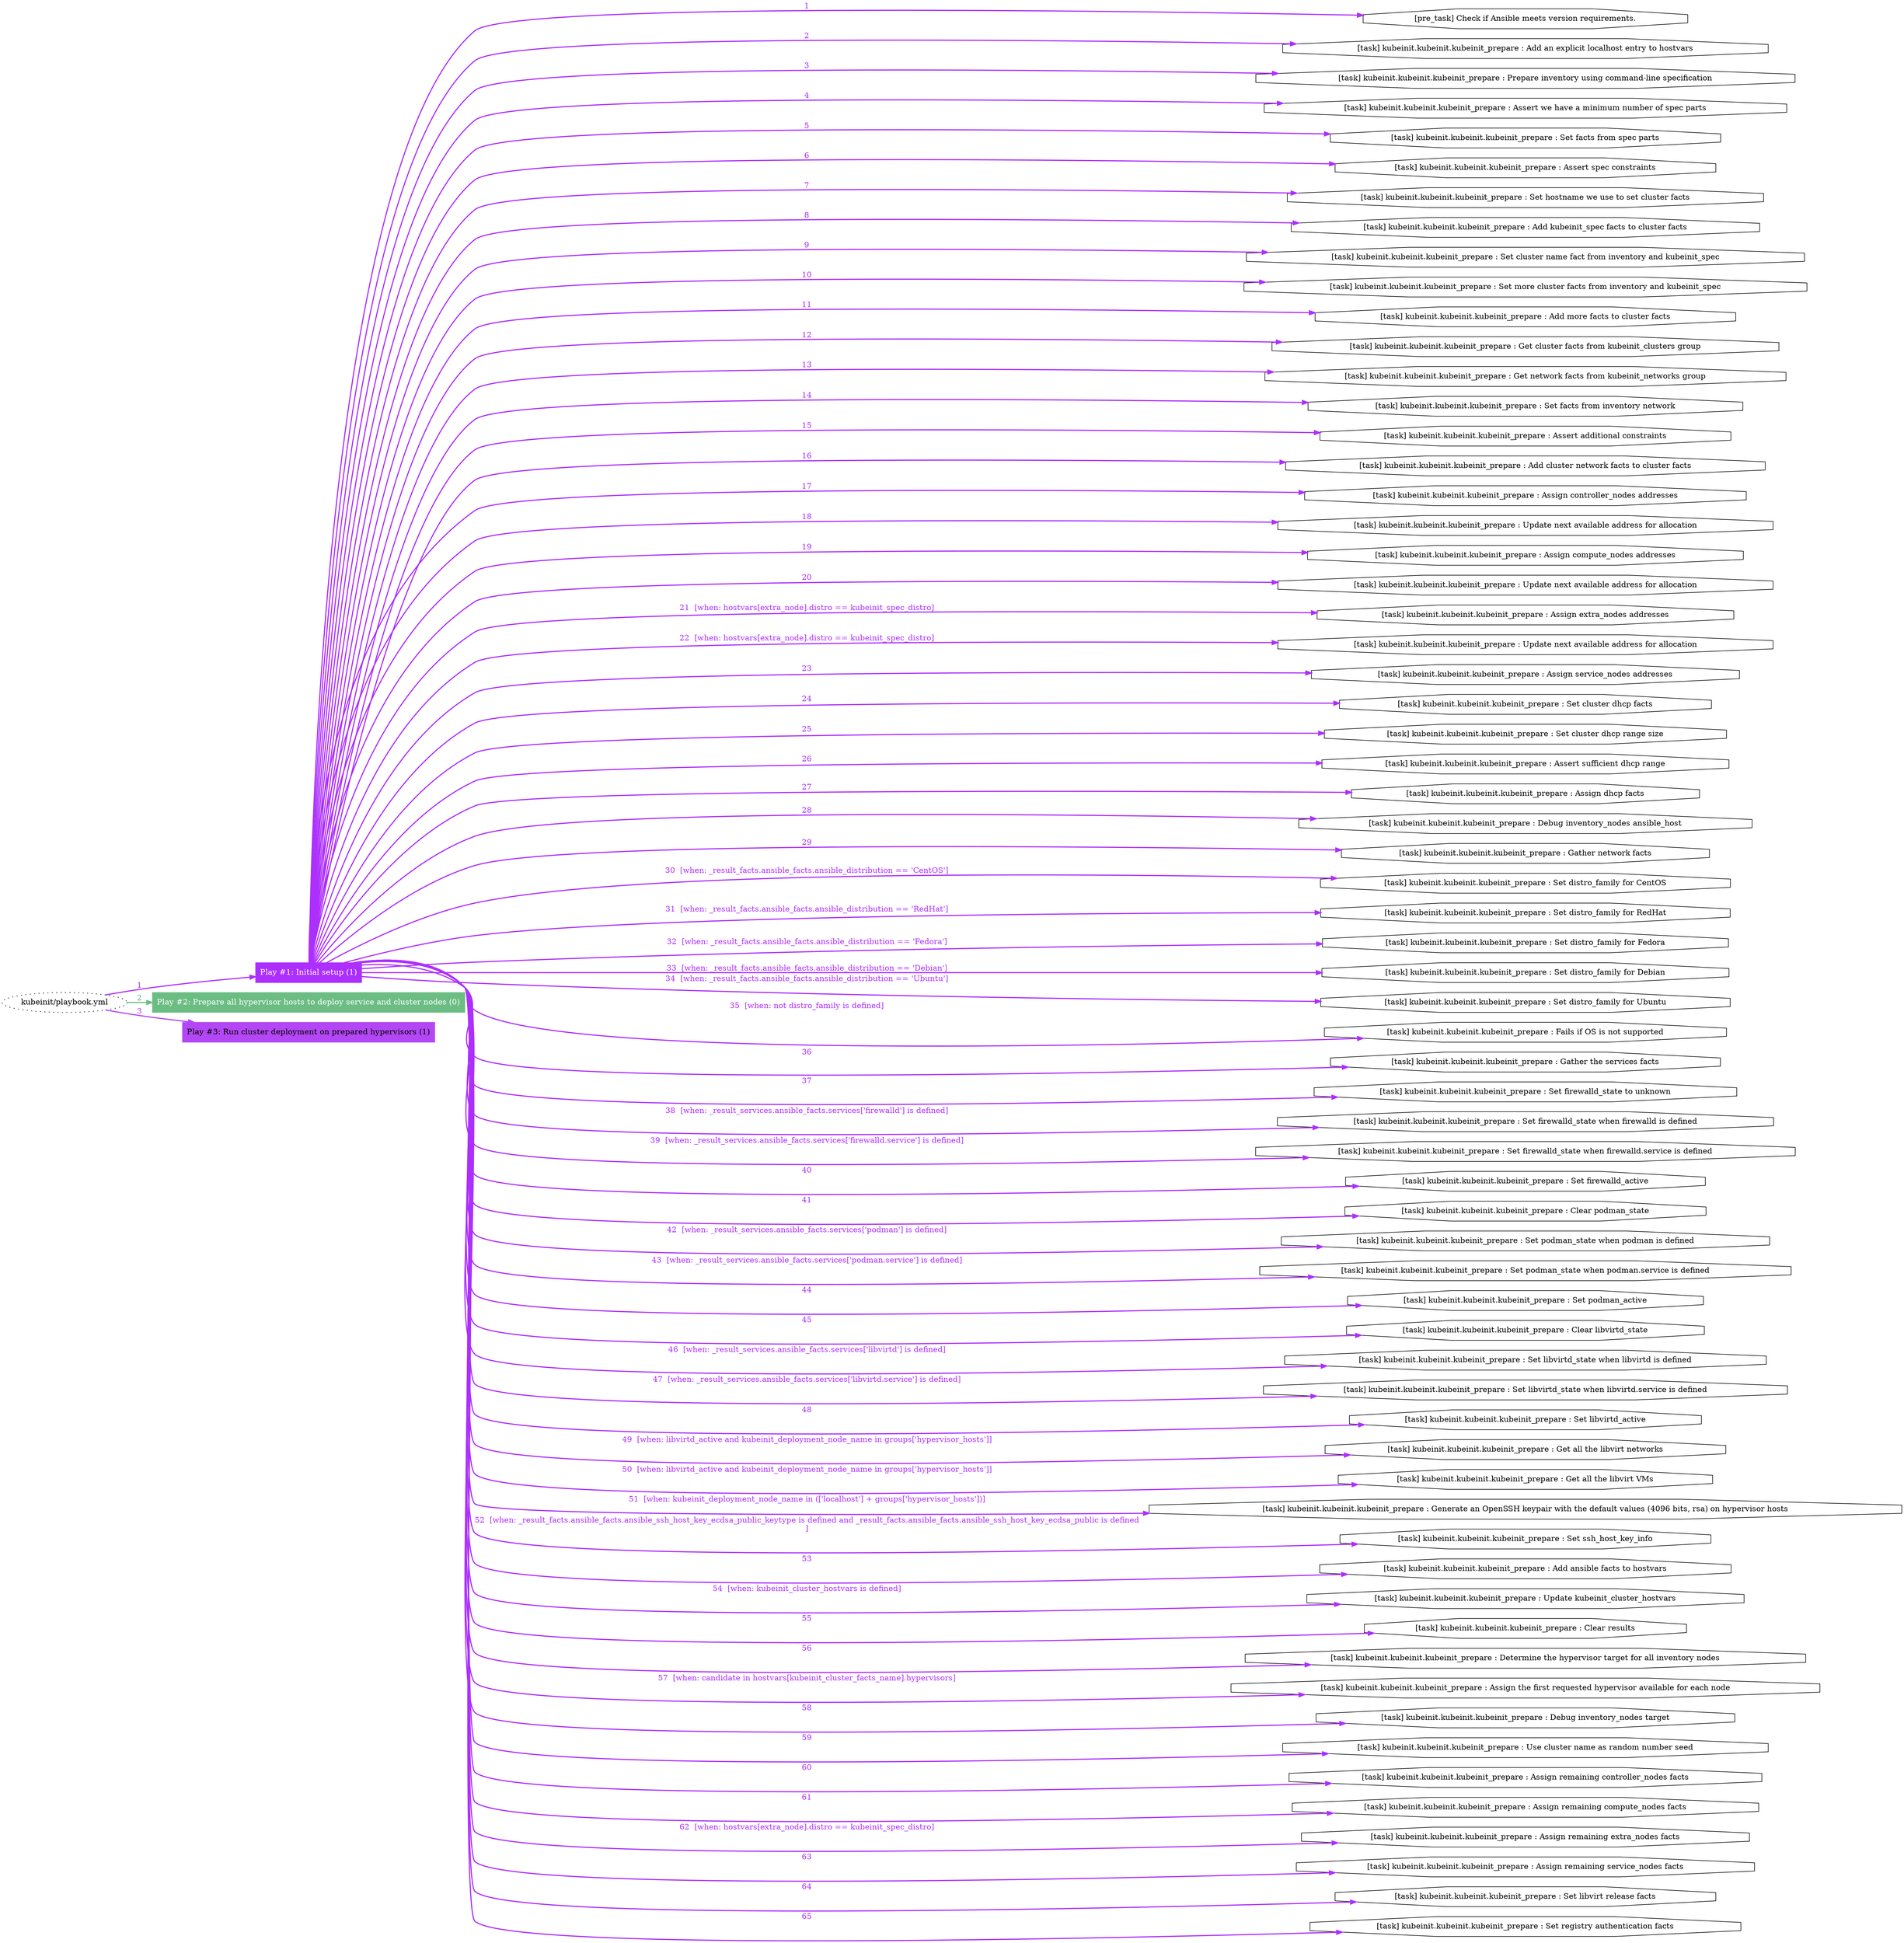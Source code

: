 digraph "kubeinit/playbook.yml "{
	graph [concentrate=true ordering=in rankdir=LR ratio=fill]
	edge [esep=5 sep=10]
	"kubeinit/playbook.yml" [id=root_node style=dotted]
	subgraph "Play #1: Initial setup (1) "{
		"Play #1: Initial setup (1)" [color="#ad2ffe" fontcolor="#ffffff" id="play_85f98aa2-7272-4860-944a-672afdf9c02b" shape=box style=filled tooltip=localhost]
		"kubeinit/playbook.yml" -> "Play #1: Initial setup (1)" [label=1 color="#ad2ffe" fontcolor="#ad2ffe" id="edge_bee82f68-57a7-465c-a3fe-b91fc45c7a38" style=bold]
		"pre_task_0b13c96c-b40e-46e1-85a1-dcf2ff8e870e" [label="[pre_task] Check if Ansible meets version requirements." id="pre_task_0b13c96c-b40e-46e1-85a1-dcf2ff8e870e" shape=octagon tooltip="[pre_task] Check if Ansible meets version requirements."]
		"Play #1: Initial setup (1)" -> "pre_task_0b13c96c-b40e-46e1-85a1-dcf2ff8e870e" [label=1 color="#ad2ffe" fontcolor="#ad2ffe" id="edge_7c821c90-4f1f-4e25-962b-9cdc7c65950f" style=bold]
		"task_e8d14bb6-fc45-49d2-8e25-b432fdca646a" [label="[task] kubeinit.kubeinit.kubeinit_prepare : Add an explicit localhost entry to hostvars" id="task_e8d14bb6-fc45-49d2-8e25-b432fdca646a" shape=octagon tooltip="[task] kubeinit.kubeinit.kubeinit_prepare : Add an explicit localhost entry to hostvars"]
		"Play #1: Initial setup (1)" -> "task_e8d14bb6-fc45-49d2-8e25-b432fdca646a" [label=2 color="#ad2ffe" fontcolor="#ad2ffe" id="edge_2664a921-01a7-4589-8a34-1e6cad5d8dda" style=bold]
		"task_44ff8f70-db85-4cae-84d9-29230e5cb928" [label="[task] kubeinit.kubeinit.kubeinit_prepare : Prepare inventory using command-line specification" id="task_44ff8f70-db85-4cae-84d9-29230e5cb928" shape=octagon tooltip="[task] kubeinit.kubeinit.kubeinit_prepare : Prepare inventory using command-line specification"]
		"Play #1: Initial setup (1)" -> "task_44ff8f70-db85-4cae-84d9-29230e5cb928" [label=3 color="#ad2ffe" fontcolor="#ad2ffe" id="edge_6976e82c-d2b3-42cf-86ef-633eb80fd95a" style=bold]
		"task_c39396b8-ba9a-43a5-b8e7-5331114a718a" [label="[task] kubeinit.kubeinit.kubeinit_prepare : Assert we have a minimum number of spec parts" id="task_c39396b8-ba9a-43a5-b8e7-5331114a718a" shape=octagon tooltip="[task] kubeinit.kubeinit.kubeinit_prepare : Assert we have a minimum number of spec parts"]
		"Play #1: Initial setup (1)" -> "task_c39396b8-ba9a-43a5-b8e7-5331114a718a" [label=4 color="#ad2ffe" fontcolor="#ad2ffe" id="edge_ace7a43d-45cc-4c57-9348-526d9c094c26" style=bold]
		"task_4a242809-73ed-4d2f-8b7e-e09b91ec3098" [label="[task] kubeinit.kubeinit.kubeinit_prepare : Set facts from spec parts" id="task_4a242809-73ed-4d2f-8b7e-e09b91ec3098" shape=octagon tooltip="[task] kubeinit.kubeinit.kubeinit_prepare : Set facts from spec parts"]
		"Play #1: Initial setup (1)" -> "task_4a242809-73ed-4d2f-8b7e-e09b91ec3098" [label=5 color="#ad2ffe" fontcolor="#ad2ffe" id="edge_6159eca6-afd0-4c97-bc86-f189c5b9dec2" style=bold]
		"task_bd202589-1823-4b2c-a0e6-b6f2c77e70aa" [label="[task] kubeinit.kubeinit.kubeinit_prepare : Assert spec constraints" id="task_bd202589-1823-4b2c-a0e6-b6f2c77e70aa" shape=octagon tooltip="[task] kubeinit.kubeinit.kubeinit_prepare : Assert spec constraints"]
		"Play #1: Initial setup (1)" -> "task_bd202589-1823-4b2c-a0e6-b6f2c77e70aa" [label=6 color="#ad2ffe" fontcolor="#ad2ffe" id="edge_046521ff-db87-4fd6-8dc5-e0011345d3fb" style=bold]
		"task_58e74cc3-2051-4f92-8abe-c05022a5178f" [label="[task] kubeinit.kubeinit.kubeinit_prepare : Set hostname we use to set cluster facts" id="task_58e74cc3-2051-4f92-8abe-c05022a5178f" shape=octagon tooltip="[task] kubeinit.kubeinit.kubeinit_prepare : Set hostname we use to set cluster facts"]
		"Play #1: Initial setup (1)" -> "task_58e74cc3-2051-4f92-8abe-c05022a5178f" [label=7 color="#ad2ffe" fontcolor="#ad2ffe" id="edge_83b0d4e1-4d80-46cf-9615-b186bd8ba508" style=bold]
		"task_3469007b-f277-42da-8ceb-2640a36fbd62" [label="[task] kubeinit.kubeinit.kubeinit_prepare : Add kubeinit_spec facts to cluster facts" id="task_3469007b-f277-42da-8ceb-2640a36fbd62" shape=octagon tooltip="[task] kubeinit.kubeinit.kubeinit_prepare : Add kubeinit_spec facts to cluster facts"]
		"Play #1: Initial setup (1)" -> "task_3469007b-f277-42da-8ceb-2640a36fbd62" [label=8 color="#ad2ffe" fontcolor="#ad2ffe" id="edge_5d8fc4b8-c6fe-4eff-ae0e-428b418e5070" style=bold]
		"task_0a28b89b-e5cc-4c5a-9b11-f0699ba9cd1a" [label="[task] kubeinit.kubeinit.kubeinit_prepare : Set cluster name fact from inventory and kubeinit_spec" id="task_0a28b89b-e5cc-4c5a-9b11-f0699ba9cd1a" shape=octagon tooltip="[task] kubeinit.kubeinit.kubeinit_prepare : Set cluster name fact from inventory and kubeinit_spec"]
		"Play #1: Initial setup (1)" -> "task_0a28b89b-e5cc-4c5a-9b11-f0699ba9cd1a" [label=9 color="#ad2ffe" fontcolor="#ad2ffe" id="edge_2155b0cd-0a04-4a2e-8b3f-07aaf4f93c18" style=bold]
		"task_06d06e94-f7ed-48cd-92dd-e3b94001b585" [label="[task] kubeinit.kubeinit.kubeinit_prepare : Set more cluster facts from inventory and kubeinit_spec" id="task_06d06e94-f7ed-48cd-92dd-e3b94001b585" shape=octagon tooltip="[task] kubeinit.kubeinit.kubeinit_prepare : Set more cluster facts from inventory and kubeinit_spec"]
		"Play #1: Initial setup (1)" -> "task_06d06e94-f7ed-48cd-92dd-e3b94001b585" [label=10 color="#ad2ffe" fontcolor="#ad2ffe" id="edge_065a3dad-8187-4f14-92ea-8b223f694e6a" style=bold]
		"task_d1d0bd7d-b980-4d9e-b0c3-ff8c0bbebefb" [label="[task] kubeinit.kubeinit.kubeinit_prepare : Add more facts to cluster facts" id="task_d1d0bd7d-b980-4d9e-b0c3-ff8c0bbebefb" shape=octagon tooltip="[task] kubeinit.kubeinit.kubeinit_prepare : Add more facts to cluster facts"]
		"Play #1: Initial setup (1)" -> "task_d1d0bd7d-b980-4d9e-b0c3-ff8c0bbebefb" [label=11 color="#ad2ffe" fontcolor="#ad2ffe" id="edge_aa521367-e450-498d-b20e-c103a44f21ad" style=bold]
		"task_007db827-6aaf-4e3e-9499-f80d452cee43" [label="[task] kubeinit.kubeinit.kubeinit_prepare : Get cluster facts from kubeinit_clusters group" id="task_007db827-6aaf-4e3e-9499-f80d452cee43" shape=octagon tooltip="[task] kubeinit.kubeinit.kubeinit_prepare : Get cluster facts from kubeinit_clusters group"]
		"Play #1: Initial setup (1)" -> "task_007db827-6aaf-4e3e-9499-f80d452cee43" [label=12 color="#ad2ffe" fontcolor="#ad2ffe" id="edge_cdac5c68-812b-454f-80ea-7685733ea568" style=bold]
		"task_ccfc2839-a150-4084-9fcc-b307a5ceec55" [label="[task] kubeinit.kubeinit.kubeinit_prepare : Get network facts from kubeinit_networks group" id="task_ccfc2839-a150-4084-9fcc-b307a5ceec55" shape=octagon tooltip="[task] kubeinit.kubeinit.kubeinit_prepare : Get network facts from kubeinit_networks group"]
		"Play #1: Initial setup (1)" -> "task_ccfc2839-a150-4084-9fcc-b307a5ceec55" [label=13 color="#ad2ffe" fontcolor="#ad2ffe" id="edge_73dd0ba1-c5d6-4d99-bbc0-58a6dc2fa576" style=bold]
		"task_8d4c37a6-54c4-46ea-b056-4344f452cb92" [label="[task] kubeinit.kubeinit.kubeinit_prepare : Set facts from inventory network" id="task_8d4c37a6-54c4-46ea-b056-4344f452cb92" shape=octagon tooltip="[task] kubeinit.kubeinit.kubeinit_prepare : Set facts from inventory network"]
		"Play #1: Initial setup (1)" -> "task_8d4c37a6-54c4-46ea-b056-4344f452cb92" [label=14 color="#ad2ffe" fontcolor="#ad2ffe" id="edge_8526535d-c6df-4be4-9066-2851f119b962" style=bold]
		"task_d8098aa3-0ceb-483e-bb4e-144bc1e59acf" [label="[task] kubeinit.kubeinit.kubeinit_prepare : Assert additional constraints" id="task_d8098aa3-0ceb-483e-bb4e-144bc1e59acf" shape=octagon tooltip="[task] kubeinit.kubeinit.kubeinit_prepare : Assert additional constraints"]
		"Play #1: Initial setup (1)" -> "task_d8098aa3-0ceb-483e-bb4e-144bc1e59acf" [label=15 color="#ad2ffe" fontcolor="#ad2ffe" id="edge_20915aca-1e57-4fdc-b740-994840c14de4" style=bold]
		"task_a631c82e-e451-404f-8929-ec423cff54f2" [label="[task] kubeinit.kubeinit.kubeinit_prepare : Add cluster network facts to cluster facts" id="task_a631c82e-e451-404f-8929-ec423cff54f2" shape=octagon tooltip="[task] kubeinit.kubeinit.kubeinit_prepare : Add cluster network facts to cluster facts"]
		"Play #1: Initial setup (1)" -> "task_a631c82e-e451-404f-8929-ec423cff54f2" [label=16 color="#ad2ffe" fontcolor="#ad2ffe" id="edge_7d7b2873-9c8a-413c-9d4c-736dd731ba93" style=bold]
		"task_f9e0a726-b67e-476e-9046-d817b4dce28e" [label="[task] kubeinit.kubeinit.kubeinit_prepare : Assign controller_nodes addresses" id="task_f9e0a726-b67e-476e-9046-d817b4dce28e" shape=octagon tooltip="[task] kubeinit.kubeinit.kubeinit_prepare : Assign controller_nodes addresses"]
		"Play #1: Initial setup (1)" -> "task_f9e0a726-b67e-476e-9046-d817b4dce28e" [label=17 color="#ad2ffe" fontcolor="#ad2ffe" id="edge_98537538-b348-4ce4-a4be-3499c444974c" style=bold]
		"task_6e74b875-8ba8-46d0-8057-397954acbb8b" [label="[task] kubeinit.kubeinit.kubeinit_prepare : Update next available address for allocation" id="task_6e74b875-8ba8-46d0-8057-397954acbb8b" shape=octagon tooltip="[task] kubeinit.kubeinit.kubeinit_prepare : Update next available address for allocation"]
		"Play #1: Initial setup (1)" -> "task_6e74b875-8ba8-46d0-8057-397954acbb8b" [label=18 color="#ad2ffe" fontcolor="#ad2ffe" id="edge_3717eedb-4190-49ef-83fc-8583e1358b99" style=bold]
		"task_a0cf88d6-fb1d-42a6-9537-209acfb90872" [label="[task] kubeinit.kubeinit.kubeinit_prepare : Assign compute_nodes addresses" id="task_a0cf88d6-fb1d-42a6-9537-209acfb90872" shape=octagon tooltip="[task] kubeinit.kubeinit.kubeinit_prepare : Assign compute_nodes addresses"]
		"Play #1: Initial setup (1)" -> "task_a0cf88d6-fb1d-42a6-9537-209acfb90872" [label=19 color="#ad2ffe" fontcolor="#ad2ffe" id="edge_389a0fa5-f22e-43dc-86ed-837c3946c33a" style=bold]
		"task_7cc07b26-f58b-4c26-8aa7-a67af3f1f7d0" [label="[task] kubeinit.kubeinit.kubeinit_prepare : Update next available address for allocation" id="task_7cc07b26-f58b-4c26-8aa7-a67af3f1f7d0" shape=octagon tooltip="[task] kubeinit.kubeinit.kubeinit_prepare : Update next available address for allocation"]
		"Play #1: Initial setup (1)" -> "task_7cc07b26-f58b-4c26-8aa7-a67af3f1f7d0" [label=20 color="#ad2ffe" fontcolor="#ad2ffe" id="edge_b94a4d6f-23aa-42f3-8d4d-89b4dc7ad761" style=bold]
		"task_48cebca7-c5e4-4fd6-bb26-75bc9fe38ed1" [label="[task] kubeinit.kubeinit.kubeinit_prepare : Assign extra_nodes addresses" id="task_48cebca7-c5e4-4fd6-bb26-75bc9fe38ed1" shape=octagon tooltip="[task] kubeinit.kubeinit.kubeinit_prepare : Assign extra_nodes addresses"]
		"Play #1: Initial setup (1)" -> "task_48cebca7-c5e4-4fd6-bb26-75bc9fe38ed1" [label="21  [when: hostvars[extra_node].distro == kubeinit_spec_distro]" color="#ad2ffe" fontcolor="#ad2ffe" id="edge_26bef04a-48de-453b-8054-6dd99c01b1ef" style=bold]
		"task_6318457d-e837-4c4f-8e32-f42b4f3254b3" [label="[task] kubeinit.kubeinit.kubeinit_prepare : Update next available address for allocation" id="task_6318457d-e837-4c4f-8e32-f42b4f3254b3" shape=octagon tooltip="[task] kubeinit.kubeinit.kubeinit_prepare : Update next available address for allocation"]
		"Play #1: Initial setup (1)" -> "task_6318457d-e837-4c4f-8e32-f42b4f3254b3" [label="22  [when: hostvars[extra_node].distro == kubeinit_spec_distro]" color="#ad2ffe" fontcolor="#ad2ffe" id="edge_f2e01098-db14-433a-8551-f4ab02ebd056" style=bold]
		"task_5b5078e9-ee32-49c6-a8f2-7b89c31ca5a8" [label="[task] kubeinit.kubeinit.kubeinit_prepare : Assign service_nodes addresses" id="task_5b5078e9-ee32-49c6-a8f2-7b89c31ca5a8" shape=octagon tooltip="[task] kubeinit.kubeinit.kubeinit_prepare : Assign service_nodes addresses"]
		"Play #1: Initial setup (1)" -> "task_5b5078e9-ee32-49c6-a8f2-7b89c31ca5a8" [label=23 color="#ad2ffe" fontcolor="#ad2ffe" id="edge_856321b4-5efb-471f-b856-cbc3188ba746" style=bold]
		"task_81e6f9d1-4978-497a-935b-416fd0d8b39d" [label="[task] kubeinit.kubeinit.kubeinit_prepare : Set cluster dhcp facts" id="task_81e6f9d1-4978-497a-935b-416fd0d8b39d" shape=octagon tooltip="[task] kubeinit.kubeinit.kubeinit_prepare : Set cluster dhcp facts"]
		"Play #1: Initial setup (1)" -> "task_81e6f9d1-4978-497a-935b-416fd0d8b39d" [label=24 color="#ad2ffe" fontcolor="#ad2ffe" id="edge_25f4ce6b-41e8-4ad0-8575-e19c04ba7d81" style=bold]
		"task_ca9be821-2421-46c2-9fb0-cd87c066788e" [label="[task] kubeinit.kubeinit.kubeinit_prepare : Set cluster dhcp range size" id="task_ca9be821-2421-46c2-9fb0-cd87c066788e" shape=octagon tooltip="[task] kubeinit.kubeinit.kubeinit_prepare : Set cluster dhcp range size"]
		"Play #1: Initial setup (1)" -> "task_ca9be821-2421-46c2-9fb0-cd87c066788e" [label=25 color="#ad2ffe" fontcolor="#ad2ffe" id="edge_c8ed77f3-77ef-4361-ad1c-e47a6073c86e" style=bold]
		"task_890ff33d-2ab7-4c3a-aa13-c05d9503c7ad" [label="[task] kubeinit.kubeinit.kubeinit_prepare : Assert sufficient dhcp range" id="task_890ff33d-2ab7-4c3a-aa13-c05d9503c7ad" shape=octagon tooltip="[task] kubeinit.kubeinit.kubeinit_prepare : Assert sufficient dhcp range"]
		"Play #1: Initial setup (1)" -> "task_890ff33d-2ab7-4c3a-aa13-c05d9503c7ad" [label=26 color="#ad2ffe" fontcolor="#ad2ffe" id="edge_d75d293e-e7c7-4808-9e3f-a458e731e430" style=bold]
		"task_2549e052-f27d-4338-b89f-cb9a6a46e80a" [label="[task] kubeinit.kubeinit.kubeinit_prepare : Assign dhcp facts" id="task_2549e052-f27d-4338-b89f-cb9a6a46e80a" shape=octagon tooltip="[task] kubeinit.kubeinit.kubeinit_prepare : Assign dhcp facts"]
		"Play #1: Initial setup (1)" -> "task_2549e052-f27d-4338-b89f-cb9a6a46e80a" [label=27 color="#ad2ffe" fontcolor="#ad2ffe" id="edge_9f6b6ba5-76af-46d5-af01-16dd56293431" style=bold]
		"task_9c9d886e-6c86-4f42-8e9c-29b97d7c8020" [label="[task] kubeinit.kubeinit.kubeinit_prepare : Debug inventory_nodes ansible_host" id="task_9c9d886e-6c86-4f42-8e9c-29b97d7c8020" shape=octagon tooltip="[task] kubeinit.kubeinit.kubeinit_prepare : Debug inventory_nodes ansible_host"]
		"Play #1: Initial setup (1)" -> "task_9c9d886e-6c86-4f42-8e9c-29b97d7c8020" [label=28 color="#ad2ffe" fontcolor="#ad2ffe" id="edge_af74f665-8c1b-413c-88ab-45c60a16314e" style=bold]
		"task_86ac1ac8-b55b-4da4-9a91-d4901dfcb016" [label="[task] kubeinit.kubeinit.kubeinit_prepare : Gather network facts" id="task_86ac1ac8-b55b-4da4-9a91-d4901dfcb016" shape=octagon tooltip="[task] kubeinit.kubeinit.kubeinit_prepare : Gather network facts"]
		"Play #1: Initial setup (1)" -> "task_86ac1ac8-b55b-4da4-9a91-d4901dfcb016" [label=29 color="#ad2ffe" fontcolor="#ad2ffe" id="edge_7077343f-c163-498f-89cb-6f22a309dc35" style=bold]
		"task_38c3fb58-02ff-4ee6-ba3a-23df7b5f0cf8" [label="[task] kubeinit.kubeinit.kubeinit_prepare : Set distro_family for CentOS" id="task_38c3fb58-02ff-4ee6-ba3a-23df7b5f0cf8" shape=octagon tooltip="[task] kubeinit.kubeinit.kubeinit_prepare : Set distro_family for CentOS"]
		"Play #1: Initial setup (1)" -> "task_38c3fb58-02ff-4ee6-ba3a-23df7b5f0cf8" [label="30  [when: _result_facts.ansible_facts.ansible_distribution == 'CentOS']" color="#ad2ffe" fontcolor="#ad2ffe" id="edge_3b6553c8-ea11-4c3f-ba3e-a86b930e6337" style=bold]
		"task_d5063f5b-01a4-41c0-9fb0-fbadae4c4c6d" [label="[task] kubeinit.kubeinit.kubeinit_prepare : Set distro_family for RedHat" id="task_d5063f5b-01a4-41c0-9fb0-fbadae4c4c6d" shape=octagon tooltip="[task] kubeinit.kubeinit.kubeinit_prepare : Set distro_family for RedHat"]
		"Play #1: Initial setup (1)" -> "task_d5063f5b-01a4-41c0-9fb0-fbadae4c4c6d" [label="31  [when: _result_facts.ansible_facts.ansible_distribution == 'RedHat']" color="#ad2ffe" fontcolor="#ad2ffe" id="edge_c1d5b4bc-c5b2-4502-96c7-225ae4faef6c" style=bold]
		"task_06b5ff2d-5be9-4456-95b3-3fae2a237180" [label="[task] kubeinit.kubeinit.kubeinit_prepare : Set distro_family for Fedora" id="task_06b5ff2d-5be9-4456-95b3-3fae2a237180" shape=octagon tooltip="[task] kubeinit.kubeinit.kubeinit_prepare : Set distro_family for Fedora"]
		"Play #1: Initial setup (1)" -> "task_06b5ff2d-5be9-4456-95b3-3fae2a237180" [label="32  [when: _result_facts.ansible_facts.ansible_distribution == 'Fedora']" color="#ad2ffe" fontcolor="#ad2ffe" id="edge_ae40f4ad-017b-4bca-93bb-d240048d7f1e" style=bold]
		"task_85b401d7-c2a1-421a-bf80-5e36ca58e049" [label="[task] kubeinit.kubeinit.kubeinit_prepare : Set distro_family for Debian" id="task_85b401d7-c2a1-421a-bf80-5e36ca58e049" shape=octagon tooltip="[task] kubeinit.kubeinit.kubeinit_prepare : Set distro_family for Debian"]
		"Play #1: Initial setup (1)" -> "task_85b401d7-c2a1-421a-bf80-5e36ca58e049" [label="33  [when: _result_facts.ansible_facts.ansible_distribution == 'Debian']" color="#ad2ffe" fontcolor="#ad2ffe" id="edge_942fd996-1f41-4fbe-a1ba-e547bb2e7ddd" style=bold]
		"task_6d2e2a81-370a-4b4a-914e-73e645927d38" [label="[task] kubeinit.kubeinit.kubeinit_prepare : Set distro_family for Ubuntu" id="task_6d2e2a81-370a-4b4a-914e-73e645927d38" shape=octagon tooltip="[task] kubeinit.kubeinit.kubeinit_prepare : Set distro_family for Ubuntu"]
		"Play #1: Initial setup (1)" -> "task_6d2e2a81-370a-4b4a-914e-73e645927d38" [label="34  [when: _result_facts.ansible_facts.ansible_distribution == 'Ubuntu']" color="#ad2ffe" fontcolor="#ad2ffe" id="edge_a3514cb8-3c95-4a32-9402-90134972d415" style=bold]
		"task_38b67d67-1789-47b8-a496-8e69e3c93c2b" [label="[task] kubeinit.kubeinit.kubeinit_prepare : Fails if OS is not supported" id="task_38b67d67-1789-47b8-a496-8e69e3c93c2b" shape=octagon tooltip="[task] kubeinit.kubeinit.kubeinit_prepare : Fails if OS is not supported"]
		"Play #1: Initial setup (1)" -> "task_38b67d67-1789-47b8-a496-8e69e3c93c2b" [label="35  [when: not distro_family is defined]" color="#ad2ffe" fontcolor="#ad2ffe" id="edge_8a18fe7a-a702-46c2-9df5-403aa47a5503" style=bold]
		"task_9fa0d3b4-f64a-40be-ac32-91c6d947706a" [label="[task] kubeinit.kubeinit.kubeinit_prepare : Gather the services facts" id="task_9fa0d3b4-f64a-40be-ac32-91c6d947706a" shape=octagon tooltip="[task] kubeinit.kubeinit.kubeinit_prepare : Gather the services facts"]
		"Play #1: Initial setup (1)" -> "task_9fa0d3b4-f64a-40be-ac32-91c6d947706a" [label=36 color="#ad2ffe" fontcolor="#ad2ffe" id="edge_ddc4f2b3-3c3d-4fa6-ae4c-f2386e86387c" style=bold]
		"task_5f6532ad-9b49-4aab-9ffc-3380e383570b" [label="[task] kubeinit.kubeinit.kubeinit_prepare : Set firewalld_state to unknown" id="task_5f6532ad-9b49-4aab-9ffc-3380e383570b" shape=octagon tooltip="[task] kubeinit.kubeinit.kubeinit_prepare : Set firewalld_state to unknown"]
		"Play #1: Initial setup (1)" -> "task_5f6532ad-9b49-4aab-9ffc-3380e383570b" [label=37 color="#ad2ffe" fontcolor="#ad2ffe" id="edge_60f65a48-c970-4ba1-844c-a97b64f03886" style=bold]
		"task_b2d9574f-8b78-4a80-885c-50571a602f13" [label="[task] kubeinit.kubeinit.kubeinit_prepare : Set firewalld_state when firewalld is defined" id="task_b2d9574f-8b78-4a80-885c-50571a602f13" shape=octagon tooltip="[task] kubeinit.kubeinit.kubeinit_prepare : Set firewalld_state when firewalld is defined"]
		"Play #1: Initial setup (1)" -> "task_b2d9574f-8b78-4a80-885c-50571a602f13" [label="38  [when: _result_services.ansible_facts.services['firewalld'] is defined]" color="#ad2ffe" fontcolor="#ad2ffe" id="edge_1d6f506e-dd27-4f94-ab38-91abb8c6a7d0" style=bold]
		"task_2a04b804-3289-46c4-9596-c91305e3cbb3" [label="[task] kubeinit.kubeinit.kubeinit_prepare : Set firewalld_state when firewalld.service is defined" id="task_2a04b804-3289-46c4-9596-c91305e3cbb3" shape=octagon tooltip="[task] kubeinit.kubeinit.kubeinit_prepare : Set firewalld_state when firewalld.service is defined"]
		"Play #1: Initial setup (1)" -> "task_2a04b804-3289-46c4-9596-c91305e3cbb3" [label="39  [when: _result_services.ansible_facts.services['firewalld.service'] is defined]" color="#ad2ffe" fontcolor="#ad2ffe" id="edge_8c81a910-cdc0-472e-a2e5-c0d10ffdab42" style=bold]
		"task_328b428c-f82a-44de-a9bf-fa99b68f3f8e" [label="[task] kubeinit.kubeinit.kubeinit_prepare : Set firewalld_active" id="task_328b428c-f82a-44de-a9bf-fa99b68f3f8e" shape=octagon tooltip="[task] kubeinit.kubeinit.kubeinit_prepare : Set firewalld_active"]
		"Play #1: Initial setup (1)" -> "task_328b428c-f82a-44de-a9bf-fa99b68f3f8e" [label=40 color="#ad2ffe" fontcolor="#ad2ffe" id="edge_1a4dcc14-9d6e-48f6-a9ba-e97d88ce3265" style=bold]
		"task_ae0f8ea9-7b8a-4d9b-a383-8c7b0f815bcf" [label="[task] kubeinit.kubeinit.kubeinit_prepare : Clear podman_state" id="task_ae0f8ea9-7b8a-4d9b-a383-8c7b0f815bcf" shape=octagon tooltip="[task] kubeinit.kubeinit.kubeinit_prepare : Clear podman_state"]
		"Play #1: Initial setup (1)" -> "task_ae0f8ea9-7b8a-4d9b-a383-8c7b0f815bcf" [label=41 color="#ad2ffe" fontcolor="#ad2ffe" id="edge_10a8176a-7572-442f-b6b9-715f7735b95e" style=bold]
		"task_52144767-8d0c-4158-b155-d22258dfdf02" [label="[task] kubeinit.kubeinit.kubeinit_prepare : Set podman_state when podman is defined" id="task_52144767-8d0c-4158-b155-d22258dfdf02" shape=octagon tooltip="[task] kubeinit.kubeinit.kubeinit_prepare : Set podman_state when podman is defined"]
		"Play #1: Initial setup (1)" -> "task_52144767-8d0c-4158-b155-d22258dfdf02" [label="42  [when: _result_services.ansible_facts.services['podman'] is defined]" color="#ad2ffe" fontcolor="#ad2ffe" id="edge_e9633a59-f076-4be9-86a8-f765c5bcb36a" style=bold]
		"task_92fd5cd7-e445-470b-8720-88ea88a9c873" [label="[task] kubeinit.kubeinit.kubeinit_prepare : Set podman_state when podman.service is defined" id="task_92fd5cd7-e445-470b-8720-88ea88a9c873" shape=octagon tooltip="[task] kubeinit.kubeinit.kubeinit_prepare : Set podman_state when podman.service is defined"]
		"Play #1: Initial setup (1)" -> "task_92fd5cd7-e445-470b-8720-88ea88a9c873" [label="43  [when: _result_services.ansible_facts.services['podman.service'] is defined]" color="#ad2ffe" fontcolor="#ad2ffe" id="edge_cb6d4efb-5f17-4716-a095-97f091b32a33" style=bold]
		"task_48fc489c-20b5-4a7a-824f-9a1332298551" [label="[task] kubeinit.kubeinit.kubeinit_prepare : Set podman_active" id="task_48fc489c-20b5-4a7a-824f-9a1332298551" shape=octagon tooltip="[task] kubeinit.kubeinit.kubeinit_prepare : Set podman_active"]
		"Play #1: Initial setup (1)" -> "task_48fc489c-20b5-4a7a-824f-9a1332298551" [label=44 color="#ad2ffe" fontcolor="#ad2ffe" id="edge_1772464b-1d59-4156-b318-9aab48b6bb69" style=bold]
		"task_3cbe5310-e830-4e66-b076-b3ff94aa7d84" [label="[task] kubeinit.kubeinit.kubeinit_prepare : Clear libvirtd_state" id="task_3cbe5310-e830-4e66-b076-b3ff94aa7d84" shape=octagon tooltip="[task] kubeinit.kubeinit.kubeinit_prepare : Clear libvirtd_state"]
		"Play #1: Initial setup (1)" -> "task_3cbe5310-e830-4e66-b076-b3ff94aa7d84" [label=45 color="#ad2ffe" fontcolor="#ad2ffe" id="edge_b6b6b1ab-f919-409d-a42f-77b0243e3fb4" style=bold]
		"task_86545f31-1df8-4541-8688-af41b68d5cd9" [label="[task] kubeinit.kubeinit.kubeinit_prepare : Set libvirtd_state when libvirtd is defined" id="task_86545f31-1df8-4541-8688-af41b68d5cd9" shape=octagon tooltip="[task] kubeinit.kubeinit.kubeinit_prepare : Set libvirtd_state when libvirtd is defined"]
		"Play #1: Initial setup (1)" -> "task_86545f31-1df8-4541-8688-af41b68d5cd9" [label="46  [when: _result_services.ansible_facts.services['libvirtd'] is defined]" color="#ad2ffe" fontcolor="#ad2ffe" id="edge_e0842e17-e5aa-498b-a4b8-85d2c33dbd8e" style=bold]
		"task_b4770ca0-c704-4e95-b8c1-ee4cff640308" [label="[task] kubeinit.kubeinit.kubeinit_prepare : Set libvirtd_state when libvirtd.service is defined" id="task_b4770ca0-c704-4e95-b8c1-ee4cff640308" shape=octagon tooltip="[task] kubeinit.kubeinit.kubeinit_prepare : Set libvirtd_state when libvirtd.service is defined"]
		"Play #1: Initial setup (1)" -> "task_b4770ca0-c704-4e95-b8c1-ee4cff640308" [label="47  [when: _result_services.ansible_facts.services['libvirtd.service'] is defined]" color="#ad2ffe" fontcolor="#ad2ffe" id="edge_5f896f01-653f-4446-b636-87820b5d3ac3" style=bold]
		"task_bf7b426a-4ee8-4b23-926b-51a3f0c06598" [label="[task] kubeinit.kubeinit.kubeinit_prepare : Set libvirtd_active" id="task_bf7b426a-4ee8-4b23-926b-51a3f0c06598" shape=octagon tooltip="[task] kubeinit.kubeinit.kubeinit_prepare : Set libvirtd_active"]
		"Play #1: Initial setup (1)" -> "task_bf7b426a-4ee8-4b23-926b-51a3f0c06598" [label=48 color="#ad2ffe" fontcolor="#ad2ffe" id="edge_958a40eb-d276-4f77-9720-2538965d039e" style=bold]
		"task_6d9b6ebb-bbd4-4b19-9382-c5f94763a22a" [label="[task] kubeinit.kubeinit.kubeinit_prepare : Get all the libvirt networks" id="task_6d9b6ebb-bbd4-4b19-9382-c5f94763a22a" shape=octagon tooltip="[task] kubeinit.kubeinit.kubeinit_prepare : Get all the libvirt networks"]
		"Play #1: Initial setup (1)" -> "task_6d9b6ebb-bbd4-4b19-9382-c5f94763a22a" [label="49  [when: libvirtd_active and kubeinit_deployment_node_name in groups['hypervisor_hosts']]" color="#ad2ffe" fontcolor="#ad2ffe" id="edge_4c357873-7b28-4402-bc62-6147de9c6e1d" style=bold]
		"task_fc96f62f-df92-4f75-9204-e0da7a00144a" [label="[task] kubeinit.kubeinit.kubeinit_prepare : Get all the libvirt VMs" id="task_fc96f62f-df92-4f75-9204-e0da7a00144a" shape=octagon tooltip="[task] kubeinit.kubeinit.kubeinit_prepare : Get all the libvirt VMs"]
		"Play #1: Initial setup (1)" -> "task_fc96f62f-df92-4f75-9204-e0da7a00144a" [label="50  [when: libvirtd_active and kubeinit_deployment_node_name in groups['hypervisor_hosts']]" color="#ad2ffe" fontcolor="#ad2ffe" id="edge_0aafb3f5-a076-48b7-8a6c-39cf49acfbd3" style=bold]
		"task_af702baa-1ec2-4b80-a967-c2650db4cc7c" [label="[task] kubeinit.kubeinit.kubeinit_prepare : Generate an OpenSSH keypair with the default values (4096 bits, rsa) on hypervisor hosts" id="task_af702baa-1ec2-4b80-a967-c2650db4cc7c" shape=octagon tooltip="[task] kubeinit.kubeinit.kubeinit_prepare : Generate an OpenSSH keypair with the default values (4096 bits, rsa) on hypervisor hosts"]
		"Play #1: Initial setup (1)" -> "task_af702baa-1ec2-4b80-a967-c2650db4cc7c" [label="51  [when: kubeinit_deployment_node_name in (['localhost'] + groups['hypervisor_hosts'])]" color="#ad2ffe" fontcolor="#ad2ffe" id="edge_9bd616db-6c95-4148-9ddb-1948edfe9b10" style=bold]
		"task_5f9109e2-4eec-4599-bdf4-209b3ef749a5" [label="[task] kubeinit.kubeinit.kubeinit_prepare : Set ssh_host_key_info" id="task_5f9109e2-4eec-4599-bdf4-209b3ef749a5" shape=octagon tooltip="[task] kubeinit.kubeinit.kubeinit_prepare : Set ssh_host_key_info"]
		"Play #1: Initial setup (1)" -> "task_5f9109e2-4eec-4599-bdf4-209b3ef749a5" [label="52  [when: _result_facts.ansible_facts.ansible_ssh_host_key_ecdsa_public_keytype is defined and _result_facts.ansible_facts.ansible_ssh_host_key_ecdsa_public is defined
]" color="#ad2ffe" fontcolor="#ad2ffe" id="edge_11ba2fb9-6d41-4501-8f14-4a587342c786" style=bold]
		"task_0c20ed12-67bf-4904-bf6d-85fc82816795" [label="[task] kubeinit.kubeinit.kubeinit_prepare : Add ansible facts to hostvars" id="task_0c20ed12-67bf-4904-bf6d-85fc82816795" shape=octagon tooltip="[task] kubeinit.kubeinit.kubeinit_prepare : Add ansible facts to hostvars"]
		"Play #1: Initial setup (1)" -> "task_0c20ed12-67bf-4904-bf6d-85fc82816795" [label=53 color="#ad2ffe" fontcolor="#ad2ffe" id="edge_46fef593-fad0-42f2-b5fe-29cd6f018f10" style=bold]
		"task_28c3ea80-dc70-4c29-8ab8-d16dd44a4d04" [label="[task] kubeinit.kubeinit.kubeinit_prepare : Update kubeinit_cluster_hostvars" id="task_28c3ea80-dc70-4c29-8ab8-d16dd44a4d04" shape=octagon tooltip="[task] kubeinit.kubeinit.kubeinit_prepare : Update kubeinit_cluster_hostvars"]
		"Play #1: Initial setup (1)" -> "task_28c3ea80-dc70-4c29-8ab8-d16dd44a4d04" [label="54  [when: kubeinit_cluster_hostvars is defined]" color="#ad2ffe" fontcolor="#ad2ffe" id="edge_de8e1b9c-2a32-4aee-99ab-8bdac60f8b85" style=bold]
		"task_264c1078-addd-4b0e-858d-167d51a2a8c8" [label="[task] kubeinit.kubeinit.kubeinit_prepare : Clear results" id="task_264c1078-addd-4b0e-858d-167d51a2a8c8" shape=octagon tooltip="[task] kubeinit.kubeinit.kubeinit_prepare : Clear results"]
		"Play #1: Initial setup (1)" -> "task_264c1078-addd-4b0e-858d-167d51a2a8c8" [label=55 color="#ad2ffe" fontcolor="#ad2ffe" id="edge_94daaf50-3b5e-4e7e-8284-66cde84710b1" style=bold]
		"task_9e7a9fcf-c607-4c20-85a3-13cb6d963d42" [label="[task] kubeinit.kubeinit.kubeinit_prepare : Determine the hypervisor target for all inventory nodes" id="task_9e7a9fcf-c607-4c20-85a3-13cb6d963d42" shape=octagon tooltip="[task] kubeinit.kubeinit.kubeinit_prepare : Determine the hypervisor target for all inventory nodes"]
		"Play #1: Initial setup (1)" -> "task_9e7a9fcf-c607-4c20-85a3-13cb6d963d42" [label=56 color="#ad2ffe" fontcolor="#ad2ffe" id="edge_c0dcb386-9262-4c21-a127-1993dd0e6703" style=bold]
		"task_aaab8a9b-fc45-4758-a591-0a6fcd44b01a" [label="[task] kubeinit.kubeinit.kubeinit_prepare : Assign the first requested hypervisor available for each node" id="task_aaab8a9b-fc45-4758-a591-0a6fcd44b01a" shape=octagon tooltip="[task] kubeinit.kubeinit.kubeinit_prepare : Assign the first requested hypervisor available for each node"]
		"Play #1: Initial setup (1)" -> "task_aaab8a9b-fc45-4758-a591-0a6fcd44b01a" [label="57  [when: candidate in hostvars[kubeinit_cluster_facts_name].hypervisors]" color="#ad2ffe" fontcolor="#ad2ffe" id="edge_88caa468-17f6-464b-b3f5-b68aab382acd" style=bold]
		"task_5b028f04-6e64-465f-b09a-1f8a80451a3f" [label="[task] kubeinit.kubeinit.kubeinit_prepare : Debug inventory_nodes target" id="task_5b028f04-6e64-465f-b09a-1f8a80451a3f" shape=octagon tooltip="[task] kubeinit.kubeinit.kubeinit_prepare : Debug inventory_nodes target"]
		"Play #1: Initial setup (1)" -> "task_5b028f04-6e64-465f-b09a-1f8a80451a3f" [label=58 color="#ad2ffe" fontcolor="#ad2ffe" id="edge_9fbb7972-9d6c-49c0-bf34-56e7f72d6314" style=bold]
		"task_060da57b-1153-4ba0-b91b-51955490a484" [label="[task] kubeinit.kubeinit.kubeinit_prepare : Use cluster name as random number seed" id="task_060da57b-1153-4ba0-b91b-51955490a484" shape=octagon tooltip="[task] kubeinit.kubeinit.kubeinit_prepare : Use cluster name as random number seed"]
		"Play #1: Initial setup (1)" -> "task_060da57b-1153-4ba0-b91b-51955490a484" [label=59 color="#ad2ffe" fontcolor="#ad2ffe" id="edge_ddc119f8-1035-4c7f-97aa-2cf4bf0b46db" style=bold]
		"task_8fe32de5-ea6f-42e6-865a-a78678d958df" [label="[task] kubeinit.kubeinit.kubeinit_prepare : Assign remaining controller_nodes facts" id="task_8fe32de5-ea6f-42e6-865a-a78678d958df" shape=octagon tooltip="[task] kubeinit.kubeinit.kubeinit_prepare : Assign remaining controller_nodes facts"]
		"Play #1: Initial setup (1)" -> "task_8fe32de5-ea6f-42e6-865a-a78678d958df" [label=60 color="#ad2ffe" fontcolor="#ad2ffe" id="edge_4fe38c66-38c4-49fd-b57a-50c53139b02a" style=bold]
		"task_3bb83a1b-e357-479e-9e73-53a8f18f5dad" [label="[task] kubeinit.kubeinit.kubeinit_prepare : Assign remaining compute_nodes facts" id="task_3bb83a1b-e357-479e-9e73-53a8f18f5dad" shape=octagon tooltip="[task] kubeinit.kubeinit.kubeinit_prepare : Assign remaining compute_nodes facts"]
		"Play #1: Initial setup (1)" -> "task_3bb83a1b-e357-479e-9e73-53a8f18f5dad" [label=61 color="#ad2ffe" fontcolor="#ad2ffe" id="edge_c5bbc62a-ead9-4ae4-a1aa-17533d68a183" style=bold]
		"task_650532d5-52b2-4fac-8c42-9e17994afbeb" [label="[task] kubeinit.kubeinit.kubeinit_prepare : Assign remaining extra_nodes facts" id="task_650532d5-52b2-4fac-8c42-9e17994afbeb" shape=octagon tooltip="[task] kubeinit.kubeinit.kubeinit_prepare : Assign remaining extra_nodes facts"]
		"Play #1: Initial setup (1)" -> "task_650532d5-52b2-4fac-8c42-9e17994afbeb" [label="62  [when: hostvars[extra_node].distro == kubeinit_spec_distro]" color="#ad2ffe" fontcolor="#ad2ffe" id="edge_2e7292cd-fc36-45a6-b56d-9cd953894291" style=bold]
		"task_c4d2b6dd-d478-4c83-b633-f567f2e4952b" [label="[task] kubeinit.kubeinit.kubeinit_prepare : Assign remaining service_nodes facts" id="task_c4d2b6dd-d478-4c83-b633-f567f2e4952b" shape=octagon tooltip="[task] kubeinit.kubeinit.kubeinit_prepare : Assign remaining service_nodes facts"]
		"Play #1: Initial setup (1)" -> "task_c4d2b6dd-d478-4c83-b633-f567f2e4952b" [label=63 color="#ad2ffe" fontcolor="#ad2ffe" id="edge_0b1faa10-2d56-4ba7-a8fe-388676b33e2e" style=bold]
		"task_4be891f6-facb-4e3c-84f2-c111c1f0e137" [label="[task] kubeinit.kubeinit.kubeinit_prepare : Set libvirt release facts" id="task_4be891f6-facb-4e3c-84f2-c111c1f0e137" shape=octagon tooltip="[task] kubeinit.kubeinit.kubeinit_prepare : Set libvirt release facts"]
		"Play #1: Initial setup (1)" -> "task_4be891f6-facb-4e3c-84f2-c111c1f0e137" [label=64 color="#ad2ffe" fontcolor="#ad2ffe" id="edge_1429df6d-8fcb-4df9-b72d-6d7718bd8c5a" style=bold]
		"task_4853e10d-d41d-4b20-b199-266f3ecd9f90" [label="[task] kubeinit.kubeinit.kubeinit_prepare : Set registry authentication facts" id="task_4853e10d-d41d-4b20-b199-266f3ecd9f90" shape=octagon tooltip="[task] kubeinit.kubeinit.kubeinit_prepare : Set registry authentication facts"]
		"Play #1: Initial setup (1)" -> "task_4853e10d-d41d-4b20-b199-266f3ecd9f90" [label=65 color="#ad2ffe" fontcolor="#ad2ffe" id="edge_06f613a7-3efb-4fe8-a79f-8a8b62660b01" style=bold]
	}
	subgraph "Play #2: Prepare all hypervisor hosts to deploy service and cluster nodes (0) "{
		"Play #2: Prepare all hypervisor hosts to deploy service and cluster nodes (0)" [color="#6cbd83" fontcolor="#ffffff" id="play_0afaf061-eeaf-45cf-b62d-cbf9730ab3d8" shape=box style=filled tooltip=""]
		"kubeinit/playbook.yml" -> "Play #2: Prepare all hypervisor hosts to deploy service and cluster nodes (0)" [label=2 color="#6cbd83" fontcolor="#6cbd83" id="edge_f8e32303-1949-4acc-8fd2-4ff0975ecab7" style=bold]
	}
	subgraph "Play #3: Run cluster deployment on prepared hypervisors (1) "{
		"Play #3: Run cluster deployment on prepared hypervisors (1)" [color="#b347f5" fontcolor="#000000" id="play_30a6c524-bee3-4493-bd70-bb8b080686ad" shape=box style=filled tooltip=localhost]
		"kubeinit/playbook.yml" -> "Play #3: Run cluster deployment on prepared hypervisors (1)" [label=3 color="#b347f5" fontcolor="#b347f5" id="edge_6d30a8b8-8194-47ae-ae0d-99179c0dfa2c" style=bold]
	}
}
